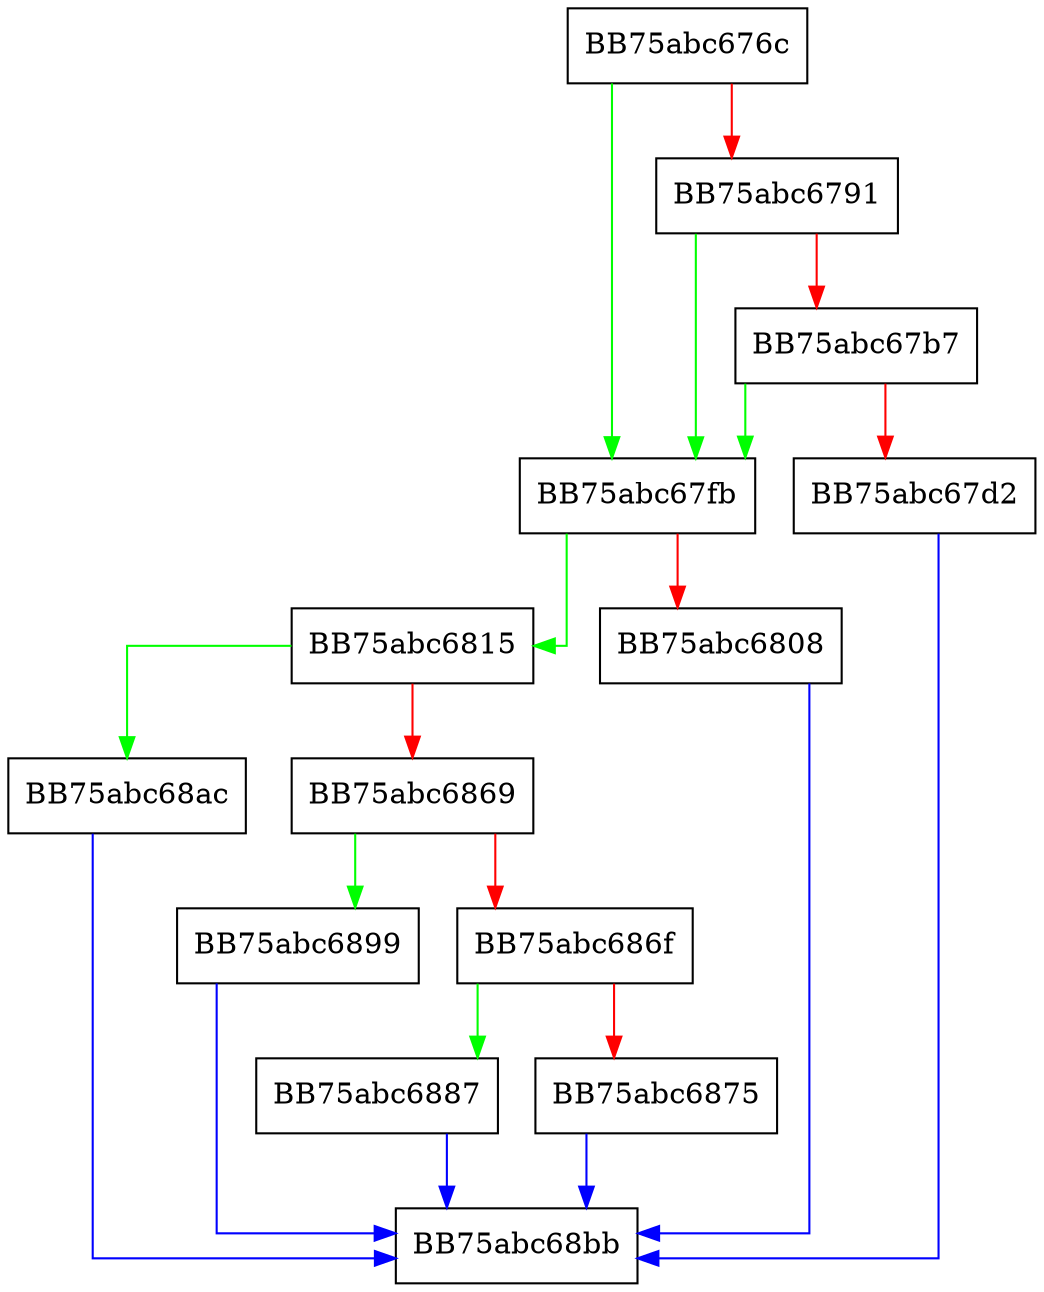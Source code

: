 digraph push_kval_ex {
  node [shape="box"];
  graph [splines=ortho];
  BB75abc676c -> BB75abc67fb [color="green"];
  BB75abc676c -> BB75abc6791 [color="red"];
  BB75abc6791 -> BB75abc67fb [color="green"];
  BB75abc6791 -> BB75abc67b7 [color="red"];
  BB75abc67b7 -> BB75abc67fb [color="green"];
  BB75abc67b7 -> BB75abc67d2 [color="red"];
  BB75abc67d2 -> BB75abc68bb [color="blue"];
  BB75abc67fb -> BB75abc6815 [color="green"];
  BB75abc67fb -> BB75abc6808 [color="red"];
  BB75abc6808 -> BB75abc68bb [color="blue"];
  BB75abc6815 -> BB75abc68ac [color="green"];
  BB75abc6815 -> BB75abc6869 [color="red"];
  BB75abc6869 -> BB75abc6899 [color="green"];
  BB75abc6869 -> BB75abc686f [color="red"];
  BB75abc686f -> BB75abc6887 [color="green"];
  BB75abc686f -> BB75abc6875 [color="red"];
  BB75abc6875 -> BB75abc68bb [color="blue"];
  BB75abc6887 -> BB75abc68bb [color="blue"];
  BB75abc6899 -> BB75abc68bb [color="blue"];
  BB75abc68ac -> BB75abc68bb [color="blue"];
}